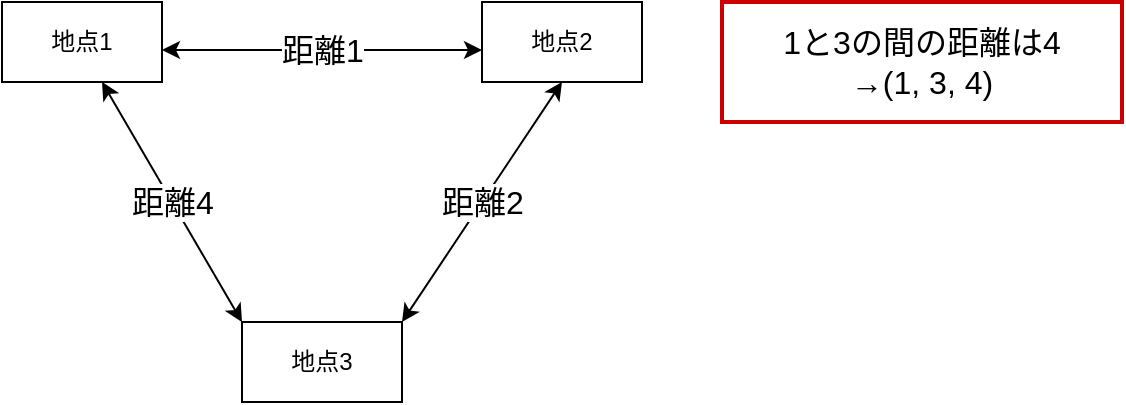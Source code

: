 <mxfile>
    <diagram id="8OVgTBO33CAektXjgZgU" name="ページ1">
        <mxGraphModel dx="647" dy="604" grid="1" gridSize="10" guides="1" tooltips="1" connect="1" arrows="1" fold="1" page="1" pageScale="1" pageWidth="827" pageHeight="1169" math="0" shadow="0">
            <root>
                <mxCell id="0"/>
                <mxCell id="1" parent="0"/>
                <mxCell id="2" value="地点1" style="rounded=0;whiteSpace=wrap;html=1;" parent="1" vertex="1">
                    <mxGeometry x="40" y="40" width="80" height="40" as="geometry"/>
                </mxCell>
                <mxCell id="3" value="地点2" style="rounded=0;whiteSpace=wrap;html=1;" parent="1" vertex="1">
                    <mxGeometry x="280" y="40" width="80" height="40" as="geometry"/>
                </mxCell>
                <mxCell id="6" value="&lt;font style=&quot;font-size: 16px;&quot;&gt;距離1&lt;/font&gt;" style="endArrow=classic;html=1;startArrow=classic;startFill=1;endFill=1;" parent="1" edge="1">
                    <mxGeometry relative="1" as="geometry">
                        <mxPoint x="120" y="64" as="sourcePoint"/>
                        <mxPoint x="280" y="64" as="targetPoint"/>
                    </mxGeometry>
                </mxCell>
                <mxCell id="10" value="1と3の間の距離は4&lt;br style=&quot;font-size: 16px;&quot;&gt;→(1, 3, 4)" style="rounded=0;whiteSpace=wrap;html=1;fontSize=16;strokeColor=#CC0000;strokeWidth=2;" parent="1" vertex="1">
                    <mxGeometry x="400" y="40" width="200" height="60" as="geometry"/>
                </mxCell>
                <mxCell id="12" value="地点3" style="rounded=0;whiteSpace=wrap;html=1;" parent="1" vertex="1">
                    <mxGeometry x="160" y="200" width="80" height="40" as="geometry"/>
                </mxCell>
                <mxCell id="13" value="&lt;font style=&quot;font-size: 16px;&quot;&gt;距離2&lt;/font&gt;" style="endArrow=classic;html=1;startArrow=classic;startFill=1;endFill=1;exitX=1;exitY=0;exitDx=0;exitDy=0;" parent="1" source="12" edge="1">
                    <mxGeometry relative="1" as="geometry">
                        <mxPoint x="250" y="190" as="sourcePoint"/>
                        <mxPoint x="320" y="80" as="targetPoint"/>
                    </mxGeometry>
                </mxCell>
                <mxCell id="14" value="&lt;font style=&quot;font-size: 16px;&quot;&gt;距離4&lt;/font&gt;" style="endArrow=classic;html=1;startArrow=classic;startFill=1;endFill=1;" parent="1" edge="1">
                    <mxGeometry relative="1" as="geometry">
                        <mxPoint x="90" y="80" as="sourcePoint"/>
                        <mxPoint x="160" y="200" as="targetPoint"/>
                    </mxGeometry>
                </mxCell>
            </root>
        </mxGraphModel>
    </diagram>
    <diagram id="Mq_WKWzOuVJJA53EsoG7" name="ダイクストラアルゴリズム">
        <mxGraphModel dx="647" dy="604" grid="1" gridSize="10" guides="1" tooltips="1" connect="1" arrows="1" fold="1" page="1" pageScale="1" pageWidth="827" pageHeight="1169" math="0" shadow="0">
            <root>
                <mxCell id="0"/>
                <mxCell id="1" parent="0"/>
                <mxCell id="PTheRfeGcSNT1aJAH3Vh-1" value="&lt;span style=&quot;font-size: 16px;&quot;&gt;重み4&lt;/span&gt;" style="endArrow=classic;html=1;startArrow=classic;startFill=1;endFill=1;" parent="1" edge="1">
                    <mxGeometry relative="1" as="geometry">
                        <mxPoint x="160" y="259.5" as="sourcePoint"/>
                        <mxPoint x="280" y="259.5" as="targetPoint"/>
                    </mxGeometry>
                </mxCell>
                <mxCell id="y_q4yh1pHp_4-Ntm2KPd-1" value="地点1" style="rounded=0;whiteSpace=wrap;html=1;" parent="1" vertex="1">
                    <mxGeometry x="80" y="240" width="80" height="40" as="geometry"/>
                </mxCell>
                <mxCell id="y_q4yh1pHp_4-Ntm2KPd-2" value="地点3" style="rounded=0;whiteSpace=wrap;html=1;" parent="1" vertex="1">
                    <mxGeometry x="280" y="240" width="80" height="40" as="geometry"/>
                </mxCell>
                <mxCell id="y_q4yh1pHp_4-Ntm2KPd-3" value="地点2" style="rounded=0;whiteSpace=wrap;html=1;" parent="1" vertex="1">
                    <mxGeometry x="280" y="80" width="80" height="40" as="geometry"/>
                </mxCell>
                <mxCell id="y_q4yh1pHp_4-Ntm2KPd-4" value="地点4" style="rounded=0;whiteSpace=wrap;html=1;" parent="1" vertex="1">
                    <mxGeometry x="281" y="400" width="80" height="40" as="geometry"/>
                </mxCell>
                <mxCell id="y_q4yh1pHp_4-Ntm2KPd-5" value="地点5" style="rounded=0;whiteSpace=wrap;html=1;" parent="1" vertex="1">
                    <mxGeometry x="480" y="240" width="80" height="40" as="geometry"/>
                </mxCell>
                <mxCell id="y_q4yh1pHp_4-Ntm2KPd-6" value="&lt;span style=&quot;font-size: 16px;&quot;&gt;重み6&lt;/span&gt;" style="endArrow=classic;html=1;startArrow=classic;startFill=1;endFill=1;" parent="1" edge="1">
                    <mxGeometry relative="1" as="geometry">
                        <mxPoint x="360" y="260" as="sourcePoint"/>
                        <mxPoint x="480" y="260" as="targetPoint"/>
                    </mxGeometry>
                </mxCell>
                <mxCell id="xjt6kTtoEbKY4BqLiNMK-1" value="&lt;span style=&quot;font-size: 16px;&quot;&gt;重み1&lt;/span&gt;" style="endArrow=classic;html=1;startArrow=classic;startFill=1;endFill=1;" parent="1" edge="1">
                    <mxGeometry relative="1" as="geometry">
                        <mxPoint x="320.5" y="120" as="sourcePoint"/>
                        <mxPoint x="320.5" y="240" as="targetPoint"/>
                    </mxGeometry>
                </mxCell>
                <mxCell id="xjt6kTtoEbKY4BqLiNMK-3" value="&lt;span style=&quot;font-size: 16px;&quot;&gt;重み3&lt;/span&gt;" style="endArrow=classic;html=1;startArrow=classic;startFill=1;endFill=1;" parent="1" edge="1">
                    <mxGeometry relative="1" as="geometry">
                        <mxPoint x="161" y="280" as="sourcePoint"/>
                        <mxPoint x="280" y="400" as="targetPoint"/>
                    </mxGeometry>
                </mxCell>
                <mxCell id="xjt6kTtoEbKY4BqLiNMK-4" value="&lt;span style=&quot;font-size: 16px;&quot;&gt;重み2&lt;/span&gt;" style="endArrow=classic;html=1;startArrow=classic;startFill=1;endFill=1;" parent="1" edge="1">
                    <mxGeometry relative="1" as="geometry">
                        <mxPoint x="361" y="120" as="sourcePoint"/>
                        <mxPoint x="480" y="240" as="targetPoint"/>
                    </mxGeometry>
                </mxCell>
                <mxCell id="xjt6kTtoEbKY4BqLiNMK-5" value="&lt;span style=&quot;font-size: 16px;&quot;&gt;重み5&lt;/span&gt;" style="endArrow=classic;html=1;startArrow=classic;startFill=1;endFill=1;exitX=1;exitY=0;exitDx=0;exitDy=0;" parent="1" source="y_q4yh1pHp_4-Ntm2KPd-4" edge="1">
                    <mxGeometry relative="1" as="geometry">
                        <mxPoint x="370" y="390" as="sourcePoint"/>
                        <mxPoint x="480" y="280" as="targetPoint"/>
                    </mxGeometry>
                </mxCell>
                <mxCell id="xjt6kTtoEbKY4BqLiNMK-6" value="&lt;span style=&quot;font-size: 16px;&quot;&gt;重み7&lt;/span&gt;" style="endArrow=classic;html=1;startArrow=classic;startFill=1;endFill=1;exitX=1;exitY=0;exitDx=0;exitDy=0;" parent="1" source="y_q4yh1pHp_4-Ntm2KPd-1" edge="1">
                    <mxGeometry relative="1" as="geometry">
                        <mxPoint x="170" y="230" as="sourcePoint"/>
                        <mxPoint x="280" y="120" as="targetPoint"/>
                    </mxGeometry>
                </mxCell>
            </root>
        </mxGraphModel>
    </diagram>
    <diagram id="4-UkFtzJ29Bs3gqxI56_" name="条件付き確率">
        <mxGraphModel dx="647" dy="604" grid="1" gridSize="10" guides="1" tooltips="1" connect="1" arrows="1" fold="1" page="1" pageScale="1" pageWidth="827" pageHeight="1169" math="0" shadow="0">
            <root>
                <mxCell id="0"/>
                <mxCell id="1" parent="0"/>
                <mxCell id="3pSuXfIU4LHuy6EgzhDf-1" value="" style="shape=table;html=1;whiteSpace=wrap;startSize=0;container=1;collapsible=0;childLayout=tableLayout;" vertex="1" parent="1">
                    <mxGeometry x="40" y="200" width="330" height="120" as="geometry"/>
                </mxCell>
                <mxCell id="3pSuXfIU4LHuy6EgzhDf-2" value="" style="shape=tableRow;horizontal=0;startSize=0;swimlaneHead=0;swimlaneBody=0;top=0;left=0;bottom=0;right=0;collapsible=0;dropTarget=0;fillColor=none;points=[[0,0.5],[1,0.5]];portConstraint=eastwest;" vertex="1" parent="3pSuXfIU4LHuy6EgzhDf-1">
                    <mxGeometry width="330" height="40" as="geometry"/>
                </mxCell>
                <mxCell id="3pSuXfIU4LHuy6EgzhDf-3" value="" style="shape=partialRectangle;html=1;whiteSpace=wrap;connectable=0;fillColor=none;top=0;left=0;bottom=0;right=0;overflow=hidden;" vertex="1" parent="3pSuXfIU4LHuy6EgzhDf-2">
                    <mxGeometry width="110" height="40" as="geometry">
                        <mxRectangle width="110" height="40" as="alternateBounds"/>
                    </mxGeometry>
                </mxCell>
                <mxCell id="3pSuXfIU4LHuy6EgzhDf-4" value="陽性診断" style="shape=partialRectangle;html=1;whiteSpace=wrap;connectable=0;fillColor=none;top=0;left=0;bottom=0;right=0;overflow=hidden;" vertex="1" parent="3pSuXfIU4LHuy6EgzhDf-2">
                    <mxGeometry x="110" width="110" height="40" as="geometry">
                        <mxRectangle width="110" height="40" as="alternateBounds"/>
                    </mxGeometry>
                </mxCell>
                <mxCell id="3pSuXfIU4LHuy6EgzhDf-5" value="陰性診断" style="shape=partialRectangle;html=1;whiteSpace=wrap;connectable=0;fillColor=none;top=0;left=0;bottom=0;right=0;overflow=hidden;" vertex="1" parent="3pSuXfIU4LHuy6EgzhDf-2">
                    <mxGeometry x="220" width="110" height="40" as="geometry">
                        <mxRectangle width="110" height="40" as="alternateBounds"/>
                    </mxGeometry>
                </mxCell>
                <mxCell id="3pSuXfIU4LHuy6EgzhDf-6" value="" style="shape=tableRow;horizontal=0;startSize=0;swimlaneHead=0;swimlaneBody=0;top=0;left=0;bottom=0;right=0;collapsible=0;dropTarget=0;fillColor=none;points=[[0,0.5],[1,0.5]];portConstraint=eastwest;" vertex="1" parent="3pSuXfIU4LHuy6EgzhDf-1">
                    <mxGeometry y="40" width="330" height="40" as="geometry"/>
                </mxCell>
                <mxCell id="3pSuXfIU4LHuy6EgzhDf-7" value="陽性者" style="shape=partialRectangle;html=1;whiteSpace=wrap;connectable=0;fillColor=none;top=0;left=0;bottom=0;right=0;overflow=hidden;" vertex="1" parent="3pSuXfIU4LHuy6EgzhDf-6">
                    <mxGeometry width="110" height="40" as="geometry">
                        <mxRectangle width="110" height="40" as="alternateBounds"/>
                    </mxGeometry>
                </mxCell>
                <mxCell id="3pSuXfIU4LHuy6EgzhDf-8" value="2000 * 0.9&lt;br&gt;=1,800人" style="shape=partialRectangle;html=1;whiteSpace=wrap;connectable=0;fillColor=none;top=0;left=0;bottom=0;right=0;overflow=hidden;" vertex="1" parent="3pSuXfIU4LHuy6EgzhDf-6">
                    <mxGeometry x="110" width="110" height="40" as="geometry">
                        <mxRectangle width="110" height="40" as="alternateBounds"/>
                    </mxGeometry>
                </mxCell>
                <mxCell id="3pSuXfIU4LHuy6EgzhDf-9" value="2000 * 0.1&lt;br&gt;=200人" style="shape=partialRectangle;html=1;whiteSpace=wrap;connectable=0;fillColor=none;top=0;left=0;bottom=0;right=0;overflow=hidden;" vertex="1" parent="3pSuXfIU4LHuy6EgzhDf-6">
                    <mxGeometry x="220" width="110" height="40" as="geometry">
                        <mxRectangle width="110" height="40" as="alternateBounds"/>
                    </mxGeometry>
                </mxCell>
                <mxCell id="3pSuXfIU4LHuy6EgzhDf-10" value="" style="shape=tableRow;horizontal=0;startSize=0;swimlaneHead=0;swimlaneBody=0;top=0;left=0;bottom=0;right=0;collapsible=0;dropTarget=0;fillColor=none;points=[[0,0.5],[1,0.5]];portConstraint=eastwest;" vertex="1" parent="3pSuXfIU4LHuy6EgzhDf-1">
                    <mxGeometry y="80" width="330" height="40" as="geometry"/>
                </mxCell>
                <mxCell id="3pSuXfIU4LHuy6EgzhDf-11" value="陰性者" style="shape=partialRectangle;html=1;whiteSpace=wrap;connectable=0;fillColor=none;top=0;left=0;bottom=0;right=0;overflow=hidden;" vertex="1" parent="3pSuXfIU4LHuy6EgzhDf-10">
                    <mxGeometry width="110" height="40" as="geometry">
                        <mxRectangle width="110" height="40" as="alternateBounds"/>
                    </mxGeometry>
                </mxCell>
                <mxCell id="3pSuXfIU4LHuy6EgzhDf-12" value="98,000 * 0.1&lt;br&gt;=9,800人" style="shape=partialRectangle;html=1;whiteSpace=wrap;connectable=0;fillColor=none;top=0;left=0;bottom=0;right=0;overflow=hidden;" vertex="1" parent="3pSuXfIU4LHuy6EgzhDf-10">
                    <mxGeometry x="110" width="110" height="40" as="geometry">
                        <mxRectangle width="110" height="40" as="alternateBounds"/>
                    </mxGeometry>
                </mxCell>
                <mxCell id="3pSuXfIU4LHuy6EgzhDf-13" value="98,000-9,800&lt;br&gt;=88,200人" style="shape=partialRectangle;html=1;whiteSpace=wrap;connectable=0;fillColor=none;top=0;left=0;bottom=0;right=0;overflow=hidden;pointerEvents=1;" vertex="1" parent="3pSuXfIU4LHuy6EgzhDf-10">
                    <mxGeometry x="220" width="110" height="40" as="geometry">
                        <mxRectangle width="110" height="40" as="alternateBounds"/>
                    </mxGeometry>
                </mxCell>
                <mxCell id="3pSuXfIU4LHuy6EgzhDf-14" value="n = 100,000&lt;br&gt;検査精度90%&lt;br&gt;陽性率2%" style="rounded=0;whiteSpace=wrap;html=1;fillColor=default;strokeColor=#FF0000;" vertex="1" parent="1">
                    <mxGeometry x="40" y="120" width="120" height="40" as="geometry"/>
                </mxCell>
                <mxCell id="3pSuXfIU4LHuy6EgzhDf-15" value="" style="shape=flexArrow;endArrow=classic;html=1;" edge="1" parent="1">
                    <mxGeometry width="50" height="50" relative="1" as="geometry">
                        <mxPoint x="169" y="138" as="sourcePoint"/>
                        <mxPoint x="239" y="138" as="targetPoint"/>
                    </mxGeometry>
                </mxCell>
                <mxCell id="3pSuXfIU4LHuy6EgzhDf-16" value="陽性者は2,000人.&lt;br&gt;陰性者は98,000人" style="rounded=0;whiteSpace=wrap;html=1;fillColor=default;strokeColor=#FF0000;" vertex="1" parent="1">
                    <mxGeometry x="243" y="120" width="137" height="40" as="geometry"/>
                </mxCell>
                <mxCell id="3pSuXfIU4LHuy6EgzhDf-18" value="&lt;font style=&quot;font-size: 14px;&quot;&gt;偽陽性の確率&lt;br&gt;=9,800/(1,800 + 9,800) ≒ 84.4%&lt;/font&gt;" style="text;html=1;strokeColor=#FFFF00;fillColor=none;align=center;verticalAlign=middle;whiteSpace=wrap;rounded=0;" vertex="1" parent="1">
                    <mxGeometry x="40" y="330" width="260" height="50" as="geometry"/>
                </mxCell>
            </root>
        </mxGraphModel>
    </diagram>
</mxfile>
